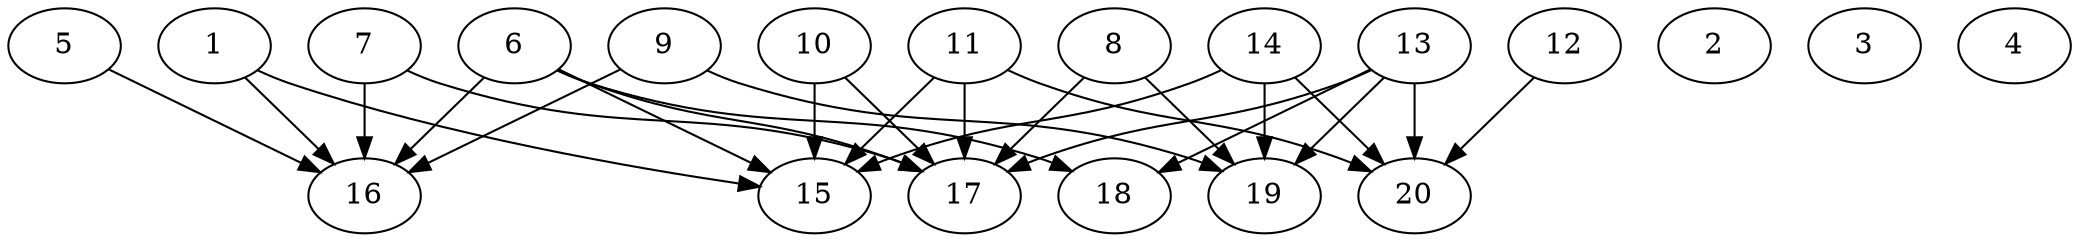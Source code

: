 // DAG automatically generated by daggen at Sat Jul 27 15:39:05 2019
// ./daggen --dot -n 20 --ccr 0.5 --fat 0.8 --regular 0.5 --density 0.4 --mindata 5242880 --maxdata 52428800 
digraph G {
  1 [size="87928832", alpha="0.08", expect_size="43964416"] 
  1 -> 15 [size ="43964416"]
  1 -> 16 [size ="43964416"]
  2 [size="55590912", alpha="0.13", expect_size="27795456"] 
  3 [size="65634304", alpha="0.06", expect_size="32817152"] 
  4 [size="27842560", alpha="0.19", expect_size="13921280"] 
  5 [size="20006912", alpha="0.01", expect_size="10003456"] 
  5 -> 16 [size ="10003456"]
  6 [size="66711552", alpha="0.01", expect_size="33355776"] 
  6 -> 15 [size ="33355776"]
  6 -> 16 [size ="33355776"]
  6 -> 17 [size ="33355776"]
  6 -> 18 [size ="33355776"]
  7 [size="68335616", alpha="0.19", expect_size="34167808"] 
  7 -> 16 [size ="34167808"]
  7 -> 17 [size ="34167808"]
  8 [size="95993856", alpha="0.13", expect_size="47996928"] 
  8 -> 17 [size ="47996928"]
  8 -> 19 [size ="47996928"]
  9 [size="83703808", alpha="0.08", expect_size="41851904"] 
  9 -> 16 [size ="41851904"]
  9 -> 19 [size ="41851904"]
  10 [size="90001408", alpha="0.08", expect_size="45000704"] 
  10 -> 15 [size ="45000704"]
  10 -> 17 [size ="45000704"]
  11 [size="79433728", alpha="0.07", expect_size="39716864"] 
  11 -> 15 [size ="39716864"]
  11 -> 17 [size ="39716864"]
  11 -> 20 [size ="39716864"]
  12 [size="21145600", alpha="0.17", expect_size="10572800"] 
  12 -> 20 [size ="10572800"]
  13 [size="83283968", alpha="0.12", expect_size="41641984"] 
  13 -> 17 [size ="41641984"]
  13 -> 18 [size ="41641984"]
  13 -> 19 [size ="41641984"]
  13 -> 20 [size ="41641984"]
  14 [size="18096128", alpha="0.02", expect_size="9048064"] 
  14 -> 15 [size ="9048064"]
  14 -> 19 [size ="9048064"]
  14 -> 20 [size ="9048064"]
  15 [size="14745600", alpha="0.16", expect_size="7372800"] 
  16 [size="19849216", alpha="0.11", expect_size="9924608"] 
  17 [size="24262656", alpha="0.15", expect_size="12131328"] 
  18 [size="21039104", alpha="0.18", expect_size="10519552"] 
  19 [size="84596736", alpha="0.00", expect_size="42298368"] 
  20 [size="29100032", alpha="0.04", expect_size="14550016"] 
}
